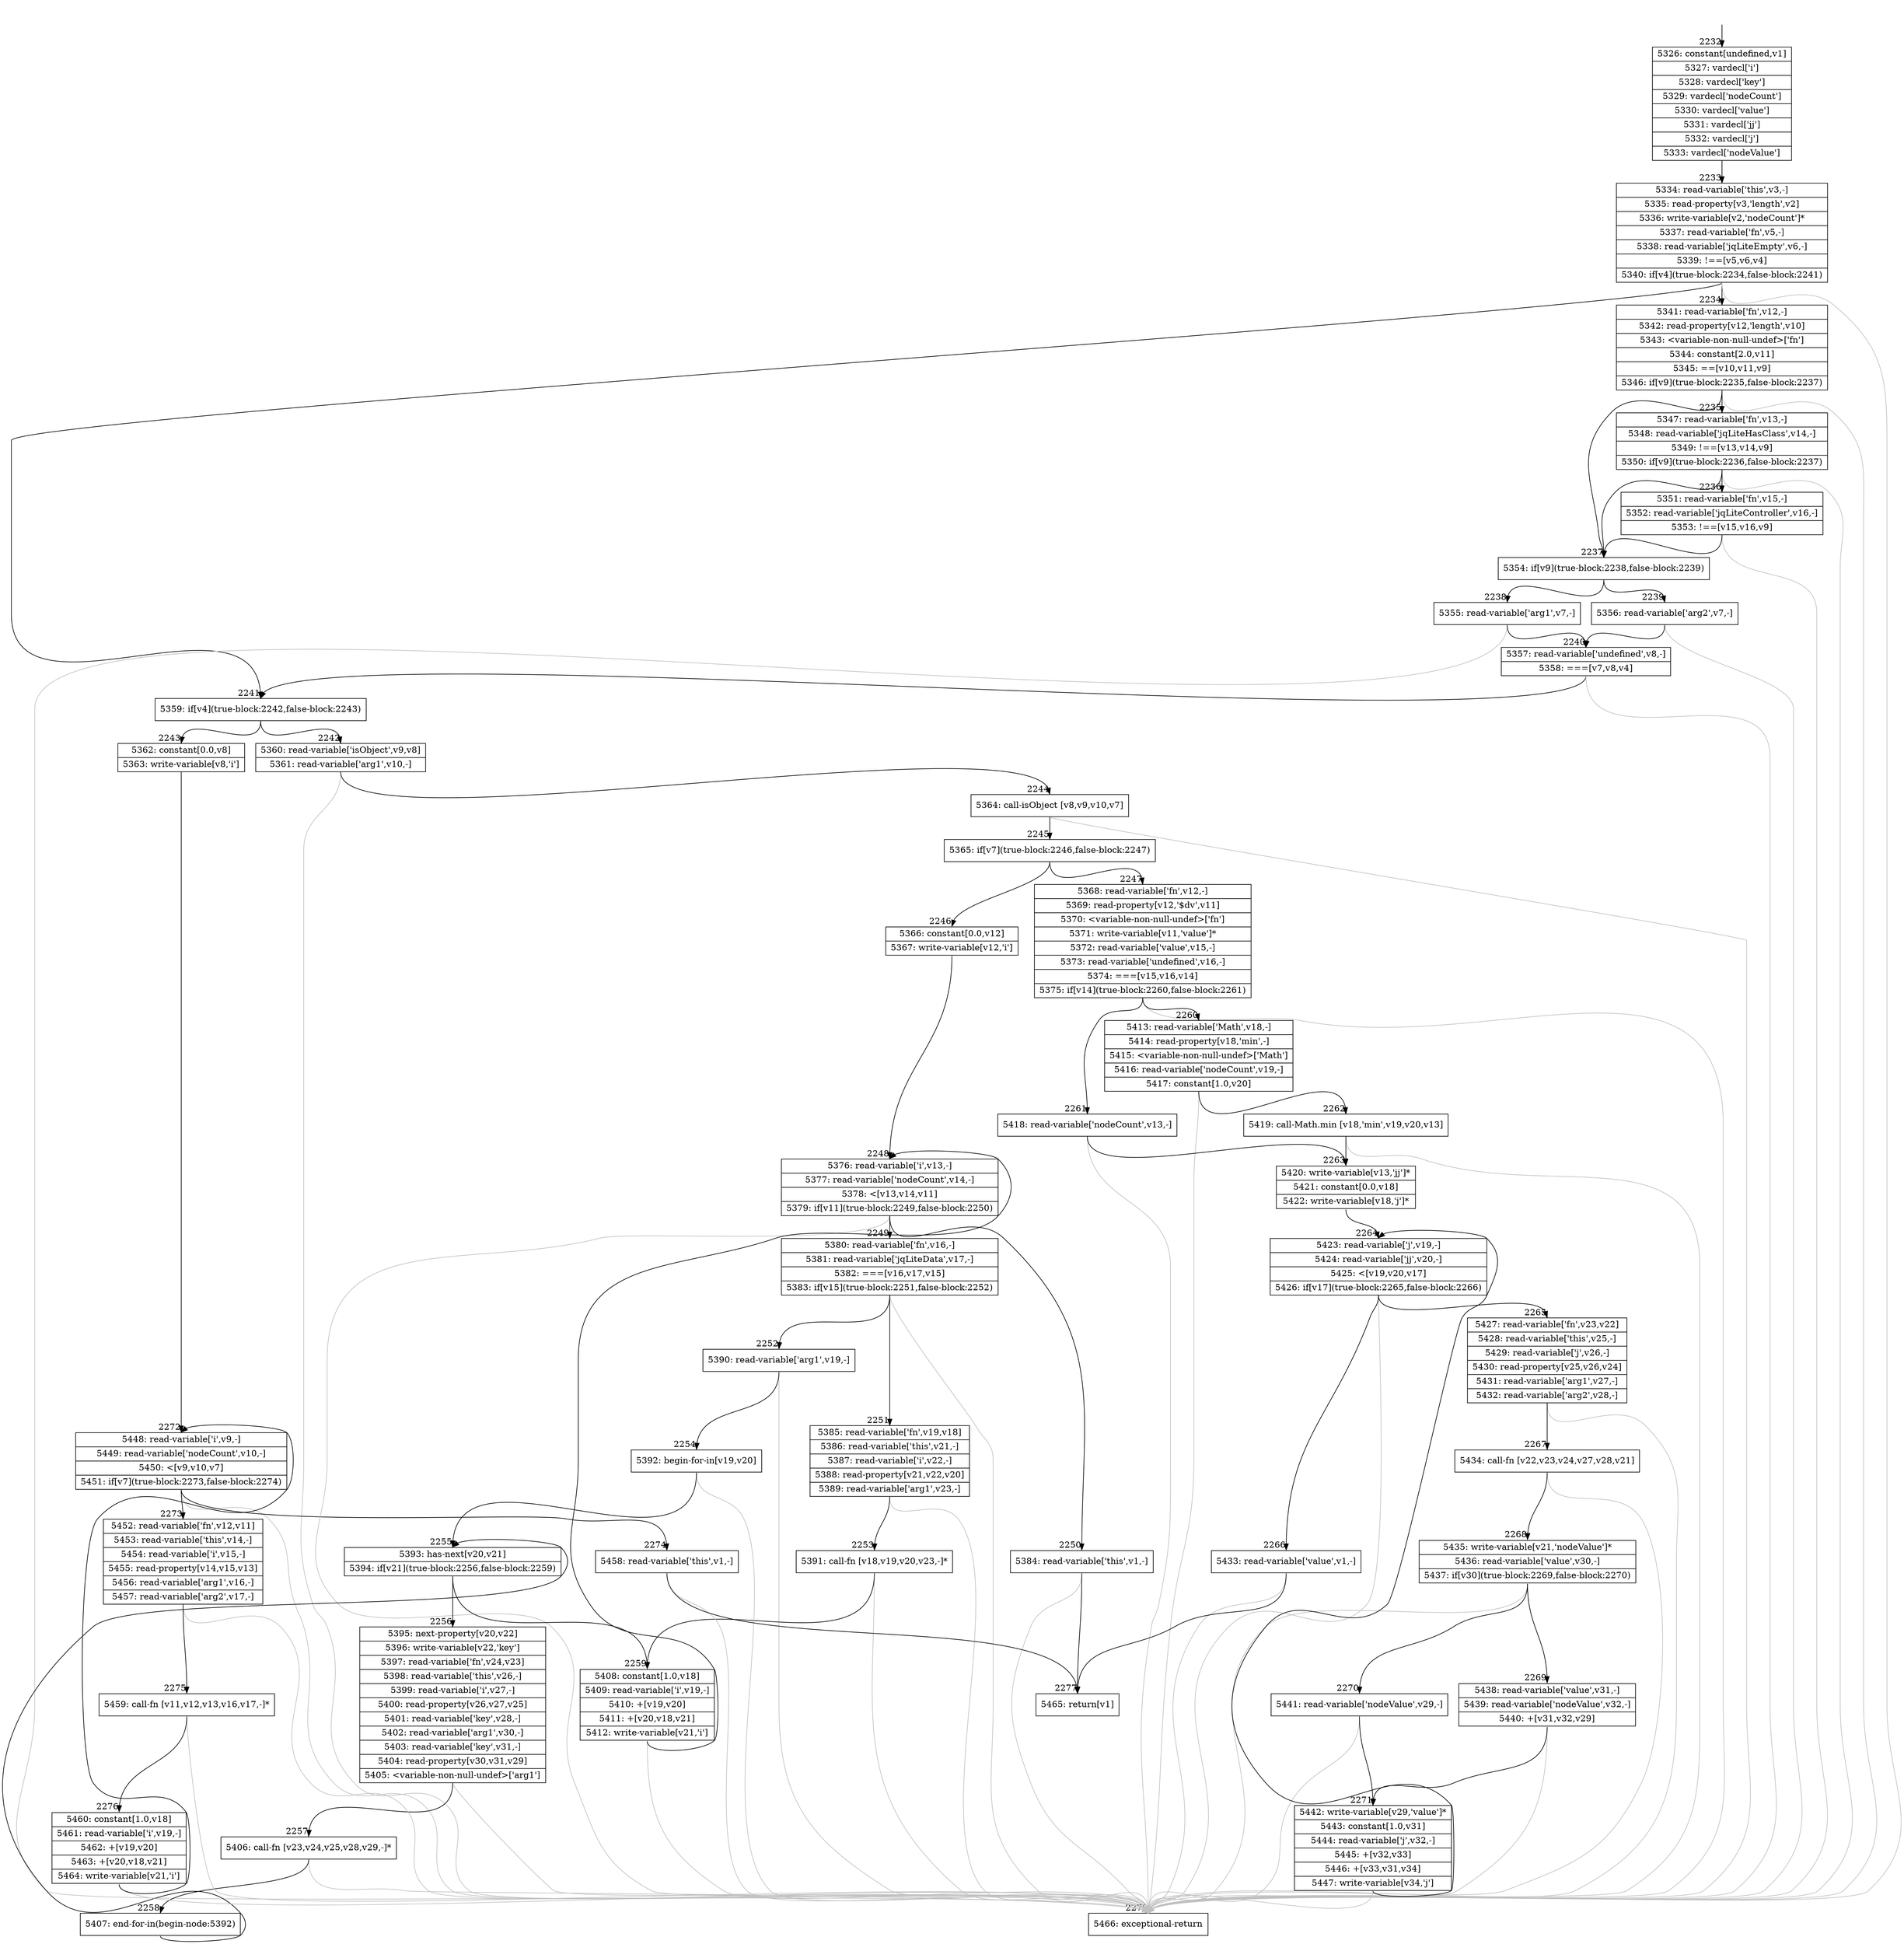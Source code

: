 digraph {
rankdir="TD"
BB_entry173[shape=none,label=""];
BB_entry173 -> BB2232 [tailport=s, headport=n, headlabel="    2232"]
BB2232 [shape=record label="{5326: constant[undefined,v1]|5327: vardecl['i']|5328: vardecl['key']|5329: vardecl['nodeCount']|5330: vardecl['value']|5331: vardecl['jj']|5332: vardecl['j']|5333: vardecl['nodeValue']}" ] 
BB2232 -> BB2233 [tailport=s, headport=n, headlabel="      2233"]
BB2233 [shape=record label="{5334: read-variable['this',v3,-]|5335: read-property[v3,'length',v2]|5336: write-variable[v2,'nodeCount']*|5337: read-variable['fn',v5,-]|5338: read-variable['jqLiteEmpty',v6,-]|5339: !==[v5,v6,v4]|5340: if[v4](true-block:2234,false-block:2241)}" ] 
BB2233 -> BB2241 [tailport=s, headport=n, headlabel="      2241"]
BB2233 -> BB2234 [tailport=s, headport=n, headlabel="      2234"]
BB2233 -> BB2278 [tailport=s, headport=n, color=gray, headlabel="      2278"]
BB2234 [shape=record label="{5341: read-variable['fn',v12,-]|5342: read-property[v12,'length',v10]|5343: \<variable-non-null-undef\>['fn']|5344: constant[2.0,v11]|5345: ==[v10,v11,v9]|5346: if[v9](true-block:2235,false-block:2237)}" ] 
BB2234 -> BB2237 [tailport=s, headport=n, headlabel="      2237"]
BB2234 -> BB2235 [tailport=s, headport=n, headlabel="      2235"]
BB2234 -> BB2278 [tailport=s, headport=n, color=gray]
BB2235 [shape=record label="{5347: read-variable['fn',v13,-]|5348: read-variable['jqLiteHasClass',v14,-]|5349: !==[v13,v14,v9]|5350: if[v9](true-block:2236,false-block:2237)}" ] 
BB2235 -> BB2237 [tailport=s, headport=n]
BB2235 -> BB2236 [tailport=s, headport=n, headlabel="      2236"]
BB2235 -> BB2278 [tailport=s, headport=n, color=gray]
BB2236 [shape=record label="{5351: read-variable['fn',v15,-]|5352: read-variable['jqLiteController',v16,-]|5353: !==[v15,v16,v9]}" ] 
BB2236 -> BB2237 [tailport=s, headport=n]
BB2236 -> BB2278 [tailport=s, headport=n, color=gray]
BB2237 [shape=record label="{5354: if[v9](true-block:2238,false-block:2239)}" ] 
BB2237 -> BB2238 [tailport=s, headport=n, headlabel="      2238"]
BB2237 -> BB2239 [tailport=s, headport=n, headlabel="      2239"]
BB2238 [shape=record label="{5355: read-variable['arg1',v7,-]}" ] 
BB2238 -> BB2240 [tailport=s, headport=n, headlabel="      2240"]
BB2238 -> BB2278 [tailport=s, headport=n, color=gray]
BB2239 [shape=record label="{5356: read-variable['arg2',v7,-]}" ] 
BB2239 -> BB2240 [tailport=s, headport=n]
BB2239 -> BB2278 [tailport=s, headport=n, color=gray]
BB2240 [shape=record label="{5357: read-variable['undefined',v8,-]|5358: ===[v7,v8,v4]}" ] 
BB2240 -> BB2241 [tailport=s, headport=n]
BB2240 -> BB2278 [tailport=s, headport=n, color=gray]
BB2241 [shape=record label="{5359: if[v4](true-block:2242,false-block:2243)}" ] 
BB2241 -> BB2242 [tailport=s, headport=n, headlabel="      2242"]
BB2241 -> BB2243 [tailport=s, headport=n, headlabel="      2243"]
BB2242 [shape=record label="{5360: read-variable['isObject',v9,v8]|5361: read-variable['arg1',v10,-]}" ] 
BB2242 -> BB2244 [tailport=s, headport=n, headlabel="      2244"]
BB2242 -> BB2278 [tailport=s, headport=n, color=gray]
BB2243 [shape=record label="{5362: constant[0.0,v8]|5363: write-variable[v8,'i']}" ] 
BB2243 -> BB2272 [tailport=s, headport=n, headlabel="      2272"]
BB2244 [shape=record label="{5364: call-isObject [v8,v9,v10,v7]}" ] 
BB2244 -> BB2245 [tailport=s, headport=n, headlabel="      2245"]
BB2244 -> BB2278 [tailport=s, headport=n, color=gray]
BB2245 [shape=record label="{5365: if[v7](true-block:2246,false-block:2247)}" ] 
BB2245 -> BB2246 [tailport=s, headport=n, headlabel="      2246"]
BB2245 -> BB2247 [tailport=s, headport=n, headlabel="      2247"]
BB2246 [shape=record label="{5366: constant[0.0,v12]|5367: write-variable[v12,'i']}" ] 
BB2246 -> BB2248 [tailport=s, headport=n, headlabel="      2248"]
BB2247 [shape=record label="{5368: read-variable['fn',v12,-]|5369: read-property[v12,'$dv',v11]|5370: \<variable-non-null-undef\>['fn']|5371: write-variable[v11,'value']*|5372: read-variable['value',v15,-]|5373: read-variable['undefined',v16,-]|5374: ===[v15,v16,v14]|5375: if[v14](true-block:2260,false-block:2261)}" ] 
BB2247 -> BB2260 [tailport=s, headport=n, headlabel="      2260"]
BB2247 -> BB2261 [tailport=s, headport=n, headlabel="      2261"]
BB2247 -> BB2278 [tailport=s, headport=n, color=gray]
BB2248 [shape=record label="{5376: read-variable['i',v13,-]|5377: read-variable['nodeCount',v14,-]|5378: \<[v13,v14,v11]|5379: if[v11](true-block:2249,false-block:2250)}" ] 
BB2248 -> BB2249 [tailport=s, headport=n, headlabel="      2249"]
BB2248 -> BB2250 [tailport=s, headport=n, headlabel="      2250"]
BB2248 -> BB2278 [tailport=s, headport=n, color=gray]
BB2249 [shape=record label="{5380: read-variable['fn',v16,-]|5381: read-variable['jqLiteData',v17,-]|5382: ===[v16,v17,v15]|5383: if[v15](true-block:2251,false-block:2252)}" ] 
BB2249 -> BB2251 [tailport=s, headport=n, headlabel="      2251"]
BB2249 -> BB2252 [tailport=s, headport=n, headlabel="      2252"]
BB2249 -> BB2278 [tailport=s, headport=n, color=gray]
BB2250 [shape=record label="{5384: read-variable['this',v1,-]}" ] 
BB2250 -> BB2277 [tailport=s, headport=n, headlabel="      2277"]
BB2250 -> BB2278 [tailport=s, headport=n, color=gray]
BB2251 [shape=record label="{5385: read-variable['fn',v19,v18]|5386: read-variable['this',v21,-]|5387: read-variable['i',v22,-]|5388: read-property[v21,v22,v20]|5389: read-variable['arg1',v23,-]}" ] 
BB2251 -> BB2253 [tailport=s, headport=n, headlabel="      2253"]
BB2251 -> BB2278 [tailport=s, headport=n, color=gray]
BB2252 [shape=record label="{5390: read-variable['arg1',v19,-]}" ] 
BB2252 -> BB2254 [tailport=s, headport=n, headlabel="      2254"]
BB2252 -> BB2278 [tailport=s, headport=n, color=gray]
BB2253 [shape=record label="{5391: call-fn [v18,v19,v20,v23,-]*}" ] 
BB2253 -> BB2259 [tailport=s, headport=n, headlabel="      2259"]
BB2253 -> BB2278 [tailport=s, headport=n, color=gray]
BB2254 [shape=record label="{5392: begin-for-in[v19,v20]}" ] 
BB2254 -> BB2255 [tailport=s, headport=n, headlabel="      2255"]
BB2254 -> BB2278 [tailport=s, headport=n, color=gray]
BB2255 [shape=record label="{5393: has-next[v20,v21]|5394: if[v21](true-block:2256,false-block:2259)}" ] 
BB2255 -> BB2256 [tailport=s, headport=n, headlabel="      2256"]
BB2255 -> BB2259 [tailport=s, headport=n]
BB2256 [shape=record label="{5395: next-property[v20,v22]|5396: write-variable[v22,'key']|5397: read-variable['fn',v24,v23]|5398: read-variable['this',v26,-]|5399: read-variable['i',v27,-]|5400: read-property[v26,v27,v25]|5401: read-variable['key',v28,-]|5402: read-variable['arg1',v30,-]|5403: read-variable['key',v31,-]|5404: read-property[v30,v31,v29]|5405: \<variable-non-null-undef\>['arg1']}" ] 
BB2256 -> BB2257 [tailport=s, headport=n, headlabel="      2257"]
BB2256 -> BB2278 [tailport=s, headport=n, color=gray]
BB2257 [shape=record label="{5406: call-fn [v23,v24,v25,v28,v29,-]*}" ] 
BB2257 -> BB2258 [tailport=s, headport=n, headlabel="      2258"]
BB2257 -> BB2278 [tailport=s, headport=n, color=gray]
BB2258 [shape=record label="{5407: end-for-in(begin-node:5392)}" ] 
BB2258 -> BB2255 [tailport=s, headport=n]
BB2259 [shape=record label="{5408: constant[1.0,v18]|5409: read-variable['i',v19,-]|5410: +[v19,v20]|5411: +[v20,v18,v21]|5412: write-variable[v21,'i']}" ] 
BB2259 -> BB2248 [tailport=s, headport=n]
BB2259 -> BB2278 [tailport=s, headport=n, color=gray]
BB2260 [shape=record label="{5413: read-variable['Math',v18,-]|5414: read-property[v18,'min',-]|5415: \<variable-non-null-undef\>['Math']|5416: read-variable['nodeCount',v19,-]|5417: constant[1.0,v20]}" ] 
BB2260 -> BB2262 [tailport=s, headport=n, headlabel="      2262"]
BB2260 -> BB2278 [tailport=s, headport=n, color=gray]
BB2261 [shape=record label="{5418: read-variable['nodeCount',v13,-]}" ] 
BB2261 -> BB2263 [tailport=s, headport=n, headlabel="      2263"]
BB2261 -> BB2278 [tailport=s, headport=n, color=gray]
BB2262 [shape=record label="{5419: call-Math.min [v18,'min',v19,v20,v13]}" ] 
BB2262 -> BB2263 [tailport=s, headport=n]
BB2262 -> BB2278 [tailport=s, headport=n, color=gray]
BB2263 [shape=record label="{5420: write-variable[v13,'jj']*|5421: constant[0.0,v18]|5422: write-variable[v18,'j']*}" ] 
BB2263 -> BB2264 [tailport=s, headport=n, headlabel="      2264"]
BB2264 [shape=record label="{5423: read-variable['j',v19,-]|5424: read-variable['jj',v20,-]|5425: \<[v19,v20,v17]|5426: if[v17](true-block:2265,false-block:2266)}" ] 
BB2264 -> BB2265 [tailport=s, headport=n, headlabel="      2265"]
BB2264 -> BB2266 [tailport=s, headport=n, headlabel="      2266"]
BB2264 -> BB2278 [tailport=s, headport=n, color=gray]
BB2265 [shape=record label="{5427: read-variable['fn',v23,v22]|5428: read-variable['this',v25,-]|5429: read-variable['j',v26,-]|5430: read-property[v25,v26,v24]|5431: read-variable['arg1',v27,-]|5432: read-variable['arg2',v28,-]}" ] 
BB2265 -> BB2267 [tailport=s, headport=n, headlabel="      2267"]
BB2265 -> BB2278 [tailport=s, headport=n, color=gray]
BB2266 [shape=record label="{5433: read-variable['value',v1,-]}" ] 
BB2266 -> BB2277 [tailport=s, headport=n]
BB2266 -> BB2278 [tailport=s, headport=n, color=gray]
BB2267 [shape=record label="{5434: call-fn [v22,v23,v24,v27,v28,v21]}" ] 
BB2267 -> BB2268 [tailport=s, headport=n, headlabel="      2268"]
BB2267 -> BB2278 [tailport=s, headport=n, color=gray]
BB2268 [shape=record label="{5435: write-variable[v21,'nodeValue']*|5436: read-variable['value',v30,-]|5437: if[v30](true-block:2269,false-block:2270)}" ] 
BB2268 -> BB2269 [tailport=s, headport=n, headlabel="      2269"]
BB2268 -> BB2270 [tailport=s, headport=n, headlabel="      2270"]
BB2268 -> BB2278 [tailport=s, headport=n, color=gray]
BB2269 [shape=record label="{5438: read-variable['value',v31,-]|5439: read-variable['nodeValue',v32,-]|5440: +[v31,v32,v29]}" ] 
BB2269 -> BB2271 [tailport=s, headport=n, headlabel="      2271"]
BB2269 -> BB2278 [tailport=s, headport=n, color=gray]
BB2270 [shape=record label="{5441: read-variable['nodeValue',v29,-]}" ] 
BB2270 -> BB2271 [tailport=s, headport=n]
BB2270 -> BB2278 [tailport=s, headport=n, color=gray]
BB2271 [shape=record label="{5442: write-variable[v29,'value']*|5443: constant[1.0,v31]|5444: read-variable['j',v32,-]|5445: +[v32,v33]|5446: +[v33,v31,v34]|5447: write-variable[v34,'j']}" ] 
BB2271 -> BB2264 [tailport=s, headport=n]
BB2271 -> BB2278 [tailport=s, headport=n, color=gray]
BB2272 [shape=record label="{5448: read-variable['i',v9,-]|5449: read-variable['nodeCount',v10,-]|5450: \<[v9,v10,v7]|5451: if[v7](true-block:2273,false-block:2274)}" ] 
BB2272 -> BB2273 [tailport=s, headport=n, headlabel="      2273"]
BB2272 -> BB2274 [tailport=s, headport=n, headlabel="      2274"]
BB2272 -> BB2278 [tailport=s, headport=n, color=gray]
BB2273 [shape=record label="{5452: read-variable['fn',v12,v11]|5453: read-variable['this',v14,-]|5454: read-variable['i',v15,-]|5455: read-property[v14,v15,v13]|5456: read-variable['arg1',v16,-]|5457: read-variable['arg2',v17,-]}" ] 
BB2273 -> BB2275 [tailport=s, headport=n, headlabel="      2275"]
BB2273 -> BB2278 [tailport=s, headport=n, color=gray]
BB2274 [shape=record label="{5458: read-variable['this',v1,-]}" ] 
BB2274 -> BB2277 [tailport=s, headport=n]
BB2274 -> BB2278 [tailport=s, headport=n, color=gray]
BB2275 [shape=record label="{5459: call-fn [v11,v12,v13,v16,v17,-]*}" ] 
BB2275 -> BB2276 [tailport=s, headport=n, headlabel="      2276"]
BB2275 -> BB2278 [tailport=s, headport=n, color=gray]
BB2276 [shape=record label="{5460: constant[1.0,v18]|5461: read-variable['i',v19,-]|5462: +[v19,v20]|5463: +[v20,v18,v21]|5464: write-variable[v21,'i']}" ] 
BB2276 -> BB2272 [tailport=s, headport=n]
BB2276 -> BB2278 [tailport=s, headport=n, color=gray]
BB2277 [shape=record label="{5465: return[v1]}" ] 
BB2278 [shape=record label="{5466: exceptional-return}" ] 
//#$~ 3230
}
